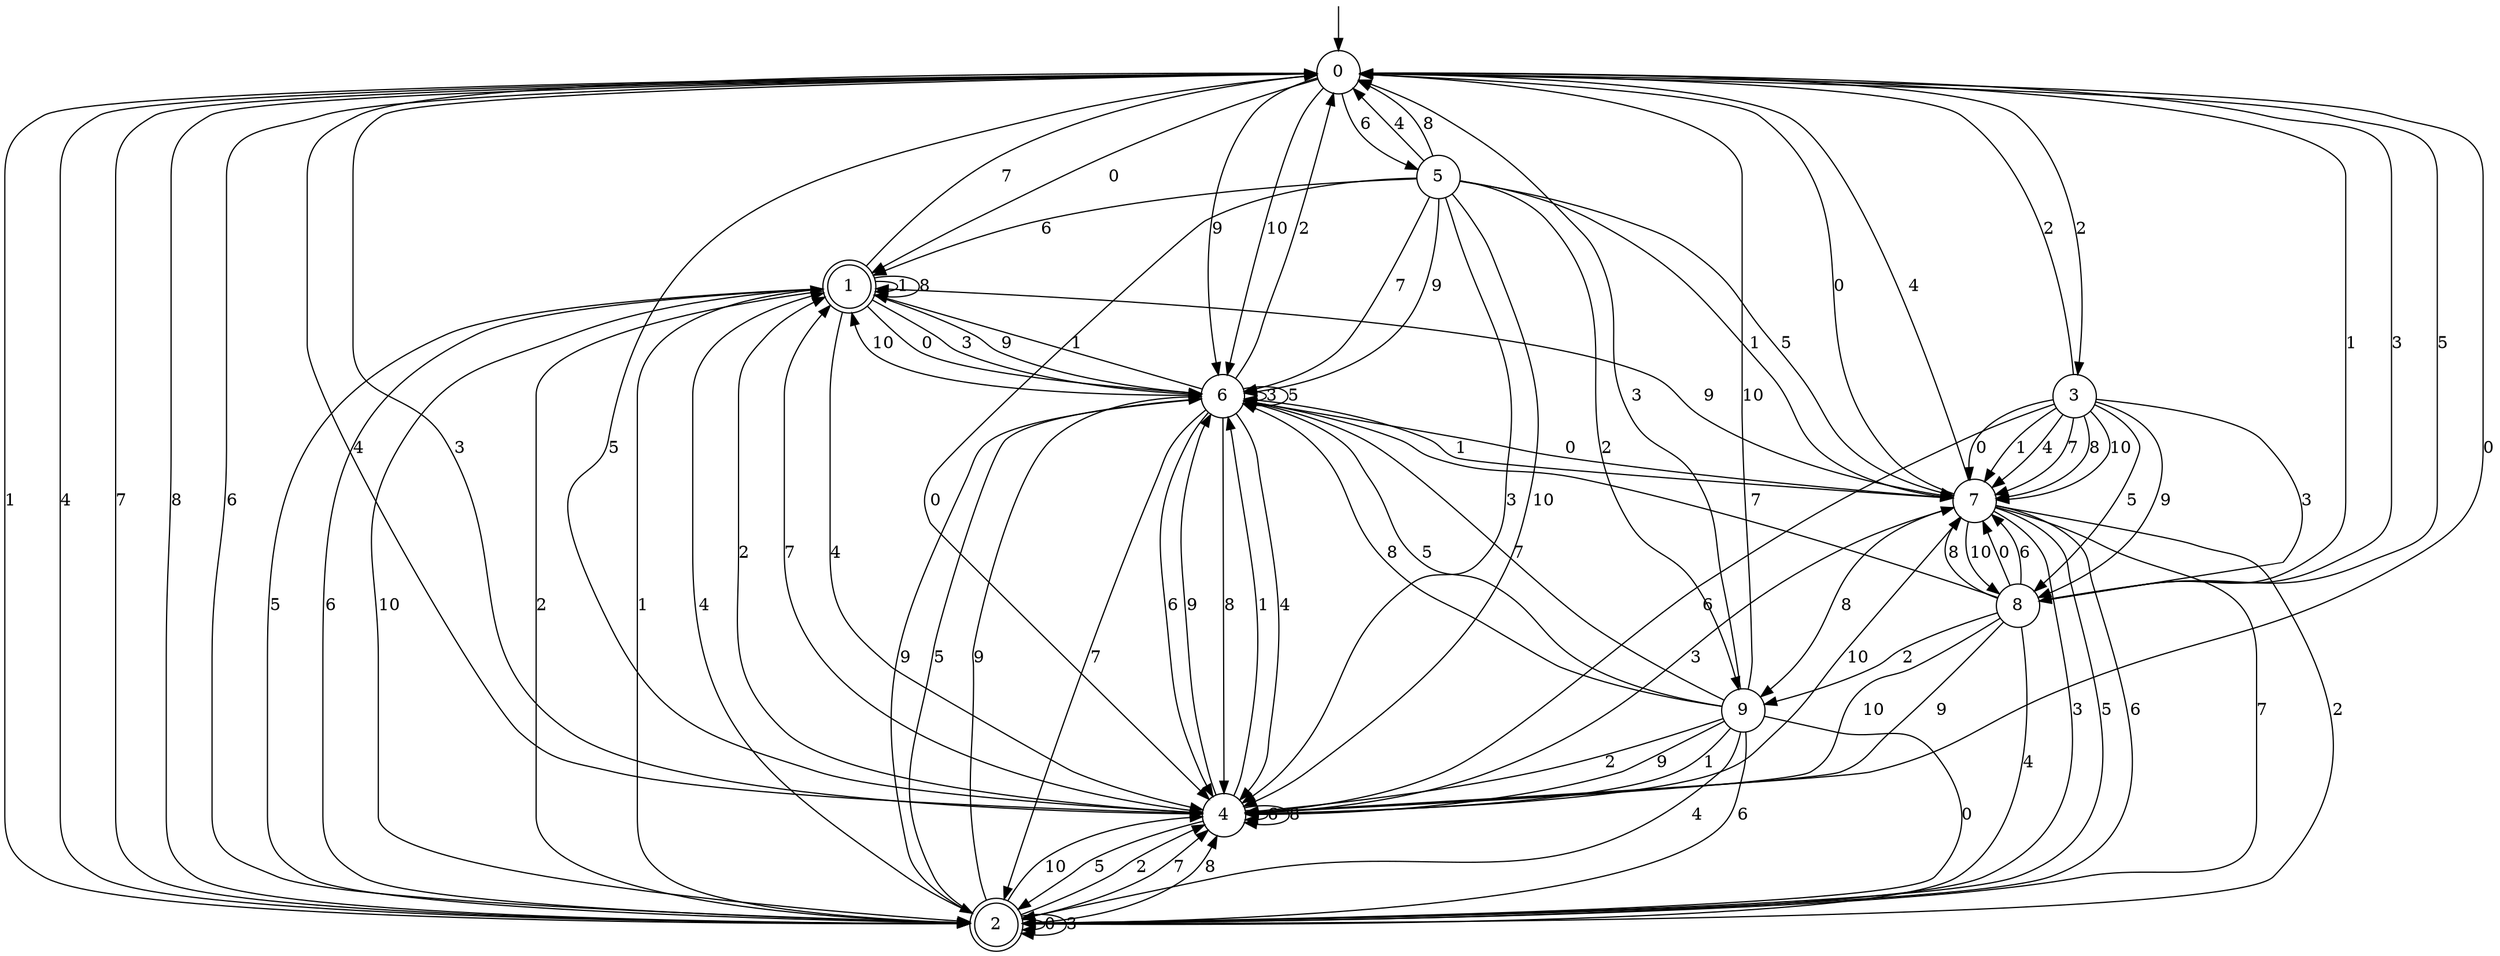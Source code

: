 digraph g {

	s0 [shape="circle" label="0"];
	s1 [shape="doublecircle" label="1"];
	s2 [shape="doublecircle" label="2"];
	s3 [shape="circle" label="3"];
	s4 [shape="circle" label="4"];
	s5 [shape="circle" label="5"];
	s6 [shape="circle" label="6"];
	s7 [shape="circle" label="7"];
	s8 [shape="circle" label="8"];
	s9 [shape="circle" label="9"];
	s0 -> s1 [label="0"];
	s0 -> s2 [label="1"];
	s0 -> s3 [label="2"];
	s0 -> s4 [label="3"];
	s0 -> s2 [label="4"];
	s0 -> s4 [label="5"];
	s0 -> s5 [label="6"];
	s0 -> s2 [label="7"];
	s0 -> s2 [label="8"];
	s0 -> s6 [label="9"];
	s0 -> s6 [label="10"];
	s1 -> s6 [label="0"];
	s1 -> s1 [label="1"];
	s1 -> s2 [label="2"];
	s1 -> s6 [label="3"];
	s1 -> s4 [label="4"];
	s1 -> s2 [label="5"];
	s1 -> s2 [label="6"];
	s1 -> s0 [label="7"];
	s1 -> s1 [label="8"];
	s1 -> s6 [label="9"];
	s1 -> s2 [label="10"];
	s2 -> s2 [label="0"];
	s2 -> s1 [label="1"];
	s2 -> s4 [label="2"];
	s2 -> s2 [label="3"];
	s2 -> s1 [label="4"];
	s2 -> s6 [label="5"];
	s2 -> s0 [label="6"];
	s2 -> s4 [label="7"];
	s2 -> s4 [label="8"];
	s2 -> s6 [label="9"];
	s2 -> s4 [label="10"];
	s3 -> s7 [label="0"];
	s3 -> s7 [label="1"];
	s3 -> s0 [label="2"];
	s3 -> s8 [label="3"];
	s3 -> s7 [label="4"];
	s3 -> s8 [label="5"];
	s3 -> s4 [label="6"];
	s3 -> s7 [label="7"];
	s3 -> s7 [label="8"];
	s3 -> s8 [label="9"];
	s3 -> s7 [label="10"];
	s4 -> s0 [label="0"];
	s4 -> s6 [label="1"];
	s4 -> s1 [label="2"];
	s4 -> s7 [label="3"];
	s4 -> s0 [label="4"];
	s4 -> s2 [label="5"];
	s4 -> s4 [label="6"];
	s4 -> s1 [label="7"];
	s4 -> s4 [label="8"];
	s4 -> s6 [label="9"];
	s4 -> s7 [label="10"];
	s5 -> s4 [label="0"];
	s5 -> s7 [label="1"];
	s5 -> s9 [label="2"];
	s5 -> s4 [label="3"];
	s5 -> s0 [label="4"];
	s5 -> s7 [label="5"];
	s5 -> s1 [label="6"];
	s5 -> s6 [label="7"];
	s5 -> s0 [label="8"];
	s5 -> s6 [label="9"];
	s5 -> s4 [label="10"];
	s6 -> s7 [label="0"];
	s6 -> s1 [label="1"];
	s6 -> s0 [label="2"];
	s6 -> s6 [label="3"];
	s6 -> s4 [label="4"];
	s6 -> s6 [label="5"];
	s6 -> s4 [label="6"];
	s6 -> s2 [label="7"];
	s6 -> s4 [label="8"];
	s6 -> s2 [label="9"];
	s6 -> s1 [label="10"];
	s7 -> s0 [label="0"];
	s7 -> s6 [label="1"];
	s7 -> s2 [label="2"];
	s7 -> s2 [label="3"];
	s7 -> s0 [label="4"];
	s7 -> s2 [label="5"];
	s7 -> s2 [label="6"];
	s7 -> s2 [label="7"];
	s7 -> s9 [label="8"];
	s7 -> s1 [label="9"];
	s7 -> s8 [label="10"];
	s8 -> s7 [label="0"];
	s8 -> s0 [label="1"];
	s8 -> s9 [label="2"];
	s8 -> s0 [label="3"];
	s8 -> s2 [label="4"];
	s8 -> s0 [label="5"];
	s8 -> s7 [label="6"];
	s8 -> s6 [label="7"];
	s8 -> s7 [label="8"];
	s8 -> s4 [label="9"];
	s8 -> s4 [label="10"];
	s9 -> s2 [label="0"];
	s9 -> s4 [label="1"];
	s9 -> s4 [label="2"];
	s9 -> s0 [label="3"];
	s9 -> s2 [label="4"];
	s9 -> s6 [label="5"];
	s9 -> s2 [label="6"];
	s9 -> s6 [label="7"];
	s9 -> s6 [label="8"];
	s9 -> s4 [label="9"];
	s9 -> s0 [label="10"];

__start0 [label="" shape="none" width="0" height="0"];
__start0 -> s0;

}
